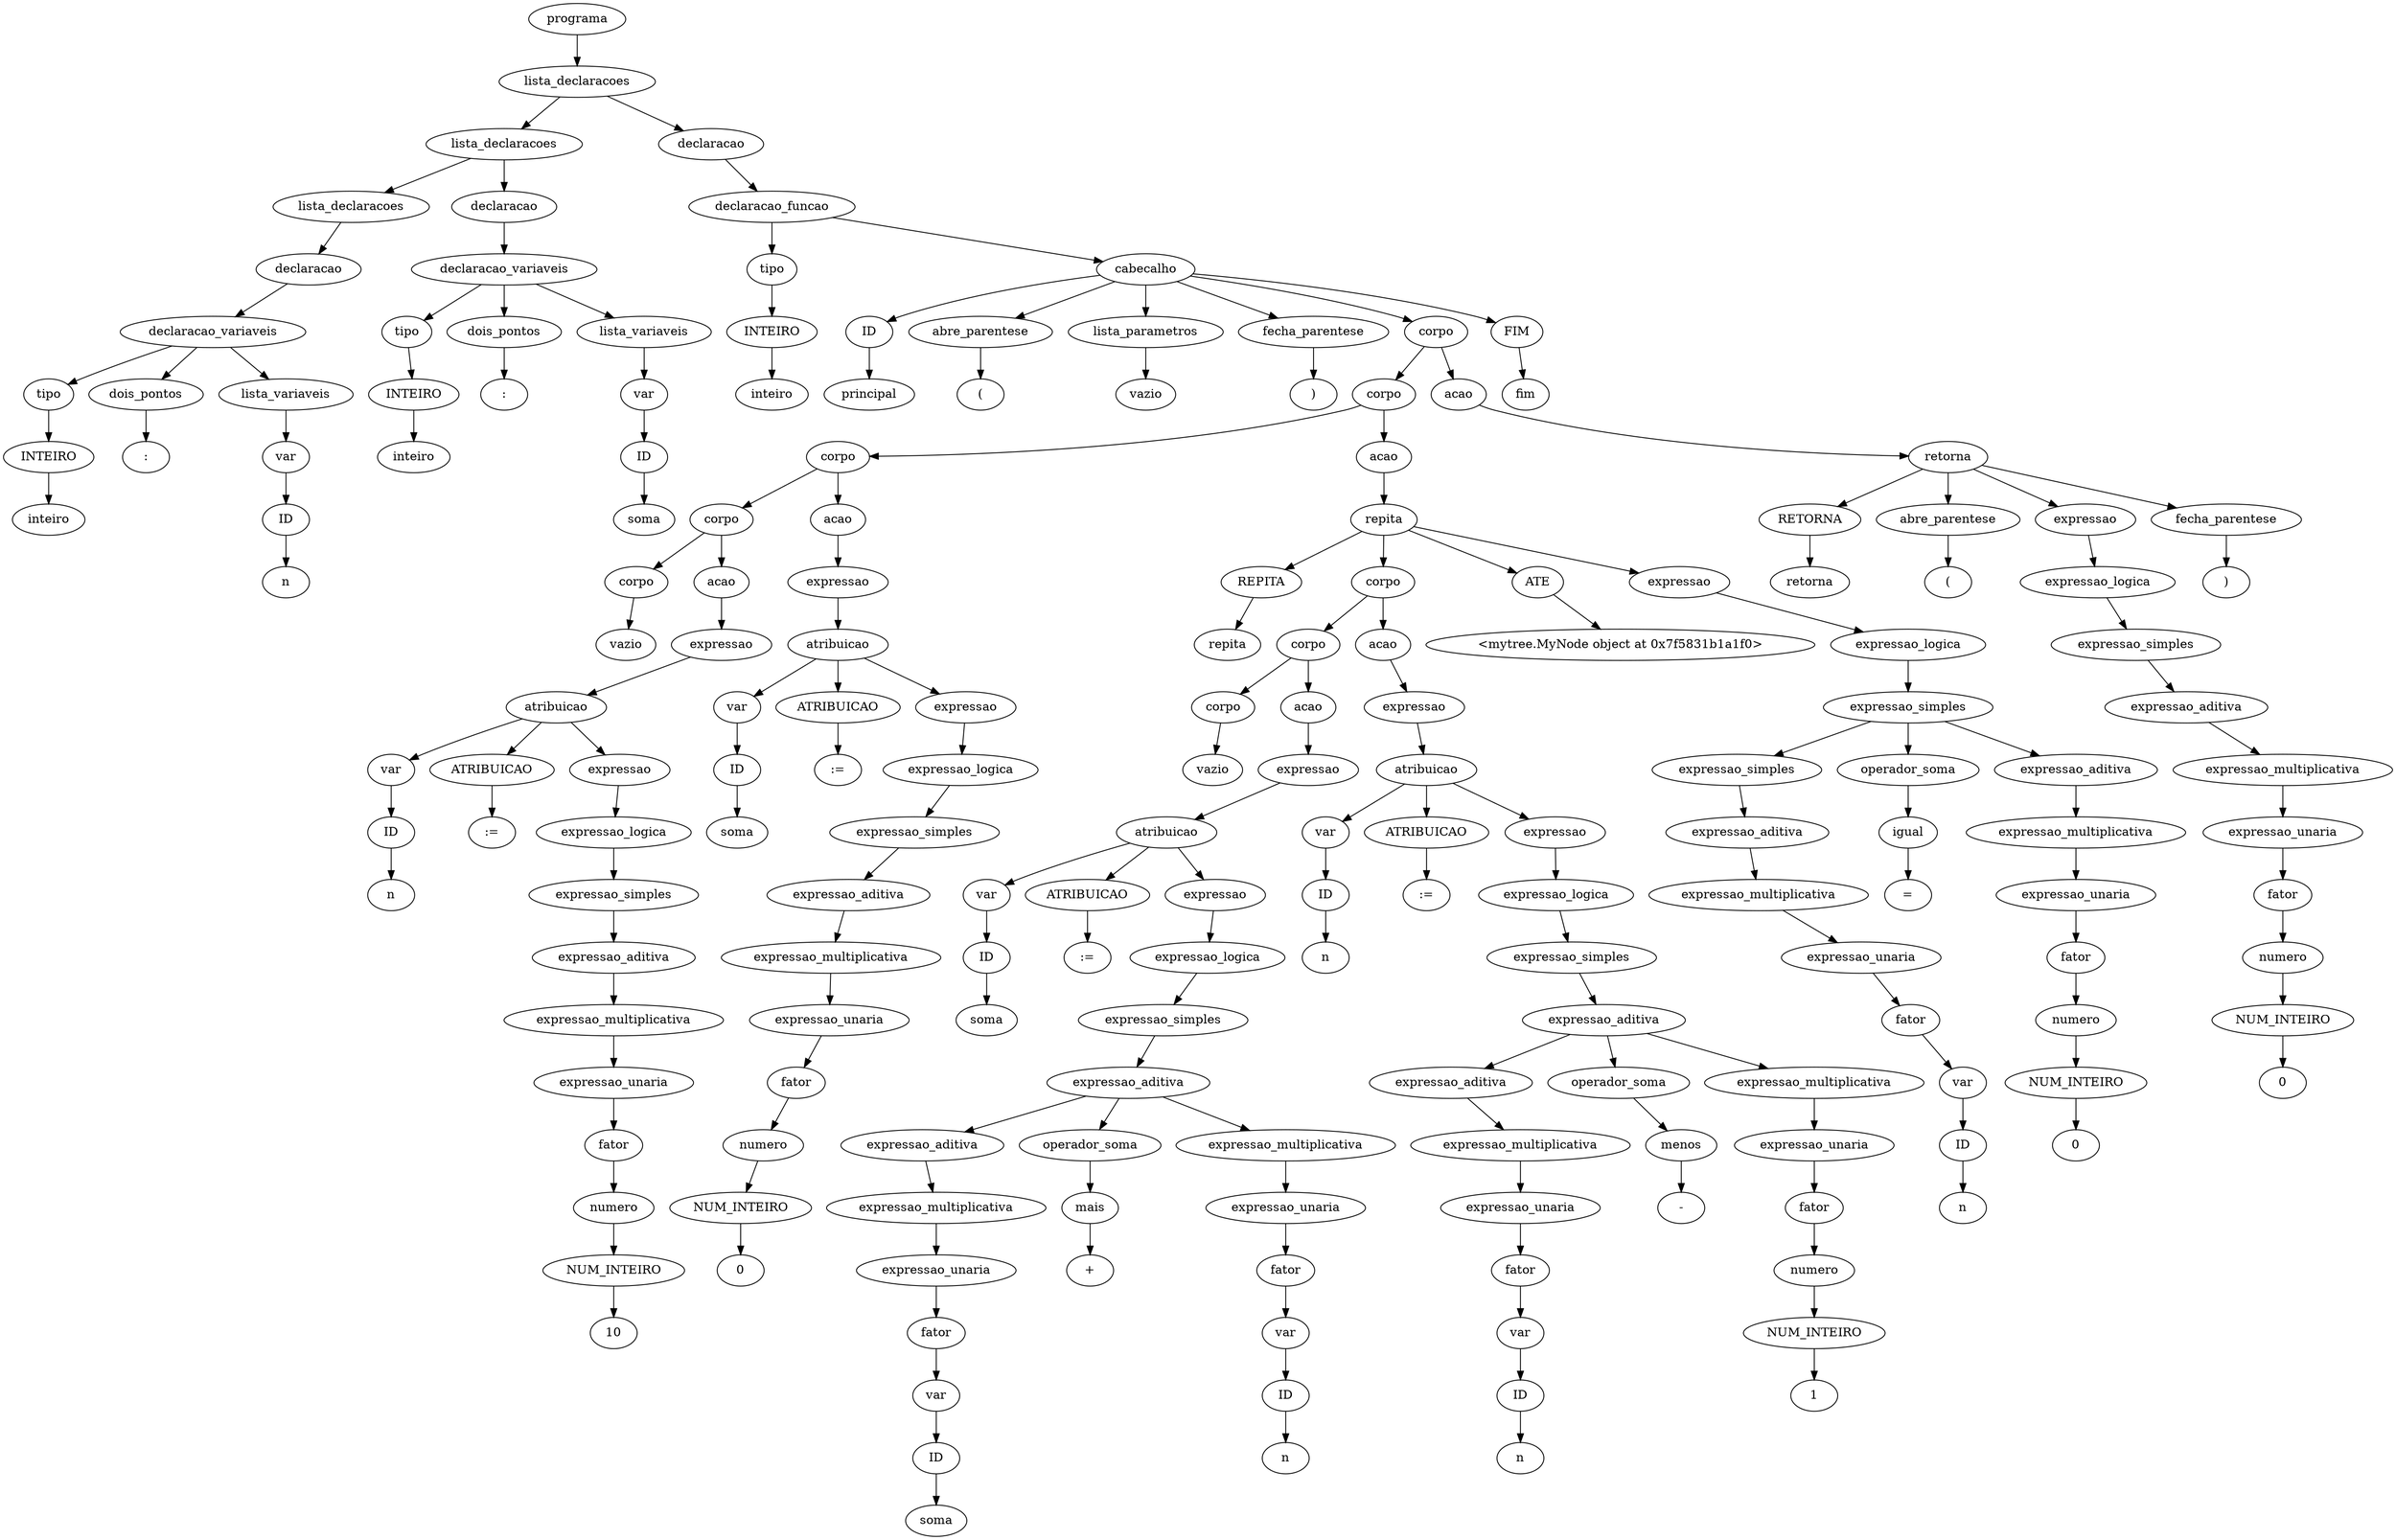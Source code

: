 digraph tree {
    "0x7f5831bb43d0" [label="programa"];
    "0x7f5831bb4d60" [label="lista_declaracoes"];
    "0x7f5831bb4220" [label="lista_declaracoes"];
    "0x7f5831be7040" [label="lista_declaracoes"];
    "0x7f58199b6e80" [label="declaracao"];
    "0x7f5819af8460" [label="declaracao_variaveis"];
    "0x7f5831be70d0" [label="tipo"];
    "0x7f5819af84f0" [label="INTEIRO"];
    "0x7f5819af8430" [label="inteiro"];
    "0x7f5831be70a0" [label="dois_pontos"];
    "0x7f5831bb42b0" [label=":"];
    "0x7f5819af84c0" [label="lista_variaveis"];
    "0x7f5819a5ad60" [label="var"];
    "0x7f5819a5ae50" [label="ID"];
    "0x7f5831bb4340" [label="n"];
    "0x7f5831bb4160" [label="declaracao"];
    "0x7f5831bb40a0" [label="declaracao_variaveis"];
    "0x7f5831bb4370" [label="tipo"];
    "0x7f5831bb40d0" [label="INTEIRO"];
    "0x7f5831bb4250" [label="inteiro"];
    "0x7f5831bb44f0" [label="dois_pontos"];
    "0x7f5831bb4520" [label=":"];
    "0x7f5831bb41f0" [label="lista_variaveis"];
    "0x7f5831bb4100" [label="var"];
    "0x7f5831bb4130" [label="ID"];
    "0x7f5831bb4430" [label="soma"];
    "0x7f5831bb4550" [label="declaracao"];
    "0x7f5831bb41c0" [label="declaracao_funcao"];
    "0x7f5819a5abe0" [label="tipo"];
    "0x7f5831be7100" [label="INTEIRO"];
    "0x7f5831bb4580" [label="inteiro"];
    "0x7f5831af1b50" [label="cabecalho"];
    "0x7f5831b1a610" [label="ID"];
    "0x7f5831b1a640" [label="principal"];
    "0x7f5831b1a430" [label="abre_parentese"];
    "0x7f5831b1a1c0" [label="("];
    "0x7f5831bb46a0" [label="lista_parametros"];
    "0x7f5831bb4460" [label="vazio"];
    "0x7f5831b1a100" [label="fecha_parentese"];
    "0x7f5831b1a670" [label=")"];
    "0x7f5831b1a3d0" [label="corpo"];
    "0x7f5831af1520" [label="corpo"];
    "0x7f5831af1100" [label="corpo"];
    "0x7f5831bb4c10" [label="corpo"];
    "0x7f5831bb47c0" [label="corpo"];
    "0x7f5831bb45b0" [label="vazio"];
    "0x7f5831bb4b20" [label="acao"];
    "0x7f5831bb47f0" [label="expressao"];
    "0x7f5831bb4ac0" [label="atribuicao"];
    "0x7f5831bb46d0" [label="var"];
    "0x7f5831bb4730" [label="ID"];
    "0x7f5831bb48b0" [label="n"];
    "0x7f5831bb4b50" [label="ATRIBUICAO"];
    "0x7f5831bb4be0" [label=":="];
    "0x7f5831bb4a90" [label="expressao"];
    "0x7f5831bb4a60" [label="expressao_logica"];
    "0x7f5831bb49a0" [label="expressao_simples"];
    "0x7f5831bb4940" [label="expressao_aditiva"];
    "0x7f5831bb4a30" [label="expressao_multiplicativa"];
    "0x7f5831bb48e0" [label="expressao_unaria"];
    "0x7f5831bb4910" [label="fator"];
    "0x7f5831bb4760" [label="numero"];
    "0x7f5831bb4700" [label="NUM_INTEIRO"];
    "0x7f5831bb4a00" [label="10"];
    "0x7f5831bb4fd0" [label="acao"];
    "0x7f5831bb4c40" [label="expressao"];
    "0x7f5831bb4f70" [label="atribuicao"];
    "0x7f5831bb4640" [label="var"];
    "0x7f5831bb4790" [label="ID"];
    "0x7f5831bb4880" [label="soma"];
    "0x7f5831af1040" [label="ATRIBUICAO"];
    "0x7f5831af10d0" [label=":="];
    "0x7f5831bb4f40" [label="expressao"];
    "0x7f5831bb4f10" [label="expressao_logica"];
    "0x7f5831bb4dc0" [label="expressao_simples"];
    "0x7f5831bb4d00" [label="expressao_aditiva"];
    "0x7f5831bb4ee0" [label="expressao_multiplicativa"];
    "0x7f5831bb4820" [label="expressao_unaria"];
    "0x7f5831bb4ca0" [label="fator"];
    "0x7f5831bb49d0" [label="numero"];
    "0x7f5831bb4970" [label="NUM_INTEIRO"];
    "0x7f5831bb4e80" [label="0"];
    "0x7f5831bb4e20" [label="acao"];
    "0x7f5831b1a160" [label="repita"];
    "0x7f5831b1a1f0" [label="REPITA"];
    "0x7f5831b1a190" [label="repita"];
    "0x7f5831af1d00" [label="corpo"];
    "0x7f5831af1790" [label="corpo"];
    "0x7f5831bb4af0" [label="corpo"];
    "0x7f5831bb4bb0" [label="vazio"];
    "0x7f5831af1760" [label="acao"];
    "0x7f5831af1190" [label="expressao"];
    "0x7f5831af1490" [label="atribuicao"];
    "0x7f5831af1130" [label="var"];
    "0x7f5831af1070" [label="ID"];
    "0x7f5831af1250" [label="soma"];
    "0x7f5831af1430" [label="ATRIBUICAO"];
    "0x7f5831af1700" [label=":="];
    "0x7f5831af16d0" [label="expressao"];
    "0x7f5831af16a0" [label="expressao_logica"];
    "0x7f5831af1400" [label="expressao_simples"];
    "0x7f5831af14f0" [label="expressao_aditiva"];
    "0x7f5831af12e0" [label="expressao_aditiva"];
    "0x7f5831af13d0" [label="expressao_multiplicativa"];
    "0x7f5831af1280" [label="expressao_unaria"];
    "0x7f5831af12b0" [label="fator"];
    "0x7f5831af1160" [label="var"];
    "0x7f5831af10a0" [label="ID"];
    "0x7f5831af13a0" [label="soma"];
    "0x7f5831af1550" [label="operador_soma"];
    "0x7f5831af1370" [label="mais"];
    "0x7f5831af1460" [label="+"];
    "0x7f5831af1670" [label="expressao_multiplicativa"];
    "0x7f5831af1580" [label="expressao_unaria"];
    "0x7f5831af14c0" [label="fator"];
    "0x7f5831af1310" [label="var"];
    "0x7f5831af1340" [label="ID"];
    "0x7f5831af1640" [label="n"];
    "0x7f5831af1cd0" [label="acao"];
    "0x7f5831af17c0" [label="expressao"];
    "0x7f5831af1a00" [label="atribuicao"];
    "0x7f5831bb4850" [label="var"];
    "0x7f5831bb4c70" [label="ID"];
    "0x7f5831af1220" [label="n"];
    "0x7f5831af19a0" [label="ATRIBUICAO"];
    "0x7f5831af1c70" [label=":="];
    "0x7f5831af1c40" [label="expressao"];
    "0x7f5831af1c10" [label="expressao_logica"];
    "0x7f5831af1970" [label="expressao_simples"];
    "0x7f5831af1a60" [label="expressao_aditiva"];
    "0x7f5831af1850" [label="expressao_aditiva"];
    "0x7f5831af1940" [label="expressao_multiplicativa"];
    "0x7f5831af11c0" [label="expressao_unaria"];
    "0x7f5831af1820" [label="fator"];
    "0x7f5831af1610" [label="var"];
    "0x7f5831af15b0" [label="ID"];
    "0x7f5831af1910" [label="n"];
    "0x7f5831af1ac0" [label="operador_soma"];
    "0x7f5831af18e0" [label="menos"];
    "0x7f5831af19d0" [label="-"];
    "0x7f5831af1be0" [label="expressao_multiplicativa"];
    "0x7f5831af1af0" [label="expressao_unaria"];
    "0x7f5831af1a30" [label="fator"];
    "0x7f5831af1880" [label="numero"];
    "0x7f5831af18b0" [label="NUM_INTEIRO"];
    "0x7f5831af1bb0" [label="1"];
    "0x7f5831b1a220" [label="ATE"];
    "0x7f5831b1a250" [label="<mytree.MyNode object at 0x7f5831b1a1f0>"];
    "0x7f5831af1f40" [label="expressao"];
    "0x7f5831af1e20" [label="expressao_logica"];
    "0x7f5831b1a040" [label="expressao_simples"];
    "0x7f5831af1dc0" [label="expressao_simples"];
    "0x7f5831af1a90" [label="expressao_aditiva"];
    "0x7f5831af1730" [label="expressao_multiplicativa"];
    "0x7f5831af1d30" [label="expressao_unaria"];
    "0x7f5831af1ca0" [label="fator"];
    "0x7f5831af15e0" [label="var"];
    "0x7f5831af11f0" [label="ID"];
    "0x7f5831af17f0" [label="n"];
    "0x7f5831af1df0" [label="operador_soma"];
    "0x7f5831af1e80" [label="igual"];
    "0x7f5831af1f70" [label="="];
    "0x7f5831af1f10" [label="expressao_aditiva"];
    "0x7f5831b1a0d0" [label="expressao_multiplicativa"];
    "0x7f5831af1fa0" [label="expressao_unaria"];
    "0x7f5831af1ee0" [label="fator"];
    "0x7f5831af1d60" [label="numero"];
    "0x7f5831af1d90" [label="NUM_INTEIRO"];
    "0x7f5831b1a0a0" [label="0"];
    "0x7f5831af1fd0" [label="acao"];
    "0x7f5831b1a370" [label="retorna"];
    "0x7f5831b1a400" [label="RETORNA"];
    "0x7f5831b1a520" [label="retorna"];
    "0x7f5831b1a550" [label="abre_parentese"];
    "0x7f5831b1a580" [label="("];
    "0x7f5831b1a340" [label="expressao"];
    "0x7f5831b1a310" [label="expressao_logica"];
    "0x7f5831b1a2e0" [label="expressao_simples"];
    "0x7f5831b1a130" [label="expressao_aditiva"];
    "0x7f5831b1a2b0" [label="expressao_multiplicativa"];
    "0x7f5831af1b80" [label="expressao_unaria"];
    "0x7f5831af1e50" [label="fator"];
    "0x7f5831bb4b80" [label="numero"];
    "0x7f5831bb4fa0" [label="NUM_INTEIRO"];
    "0x7f5831b1a280" [label="0"];
    "0x7f5831b1a5b0" [label="fecha_parentese"];
    "0x7f5831b1a5e0" [label=")"];
    "0x7f5831b1a6a0" [label="FIM"];
    "0x7f5831b1a6d0" [label="fim"];
    "0x7f5831bb43d0" -> "0x7f5831bb4d60";
    "0x7f5831bb4d60" -> "0x7f5831bb4220";
    "0x7f5831bb4d60" -> "0x7f5831bb4550";
    "0x7f5831bb4220" -> "0x7f5831be7040";
    "0x7f5831bb4220" -> "0x7f5831bb4160";
    "0x7f5831be7040" -> "0x7f58199b6e80";
    "0x7f58199b6e80" -> "0x7f5819af8460";
    "0x7f5819af8460" -> "0x7f5831be70d0";
    "0x7f5819af8460" -> "0x7f5831be70a0";
    "0x7f5819af8460" -> "0x7f5819af84c0";
    "0x7f5831be70d0" -> "0x7f5819af84f0";
    "0x7f5819af84f0" -> "0x7f5819af8430";
    "0x7f5831be70a0" -> "0x7f5831bb42b0";
    "0x7f5819af84c0" -> "0x7f5819a5ad60";
    "0x7f5819a5ad60" -> "0x7f5819a5ae50";
    "0x7f5819a5ae50" -> "0x7f5831bb4340";
    "0x7f5831bb4160" -> "0x7f5831bb40a0";
    "0x7f5831bb40a0" -> "0x7f5831bb4370";
    "0x7f5831bb40a0" -> "0x7f5831bb44f0";
    "0x7f5831bb40a0" -> "0x7f5831bb41f0";
    "0x7f5831bb4370" -> "0x7f5831bb40d0";
    "0x7f5831bb40d0" -> "0x7f5831bb4250";
    "0x7f5831bb44f0" -> "0x7f5831bb4520";
    "0x7f5831bb41f0" -> "0x7f5831bb4100";
    "0x7f5831bb4100" -> "0x7f5831bb4130";
    "0x7f5831bb4130" -> "0x7f5831bb4430";
    "0x7f5831bb4550" -> "0x7f5831bb41c0";
    "0x7f5831bb41c0" -> "0x7f5819a5abe0";
    "0x7f5831bb41c0" -> "0x7f5831af1b50";
    "0x7f5819a5abe0" -> "0x7f5831be7100";
    "0x7f5831be7100" -> "0x7f5831bb4580";
    "0x7f5831af1b50" -> "0x7f5831b1a610";
    "0x7f5831af1b50" -> "0x7f5831b1a430";
    "0x7f5831af1b50" -> "0x7f5831bb46a0";
    "0x7f5831af1b50" -> "0x7f5831b1a100";
    "0x7f5831af1b50" -> "0x7f5831b1a3d0";
    "0x7f5831af1b50" -> "0x7f5831b1a6a0";
    "0x7f5831b1a610" -> "0x7f5831b1a640";
    "0x7f5831b1a430" -> "0x7f5831b1a1c0";
    "0x7f5831bb46a0" -> "0x7f5831bb4460";
    "0x7f5831b1a100" -> "0x7f5831b1a670";
    "0x7f5831b1a3d0" -> "0x7f5831af1520";
    "0x7f5831b1a3d0" -> "0x7f5831af1fd0";
    "0x7f5831af1520" -> "0x7f5831af1100";
    "0x7f5831af1520" -> "0x7f5831bb4e20";
    "0x7f5831af1100" -> "0x7f5831bb4c10";
    "0x7f5831af1100" -> "0x7f5831bb4fd0";
    "0x7f5831bb4c10" -> "0x7f5831bb47c0";
    "0x7f5831bb4c10" -> "0x7f5831bb4b20";
    "0x7f5831bb47c0" -> "0x7f5831bb45b0";
    "0x7f5831bb4b20" -> "0x7f5831bb47f0";
    "0x7f5831bb47f0" -> "0x7f5831bb4ac0";
    "0x7f5831bb4ac0" -> "0x7f5831bb46d0";
    "0x7f5831bb4ac0" -> "0x7f5831bb4b50";
    "0x7f5831bb4ac0" -> "0x7f5831bb4a90";
    "0x7f5831bb46d0" -> "0x7f5831bb4730";
    "0x7f5831bb4730" -> "0x7f5831bb48b0";
    "0x7f5831bb4b50" -> "0x7f5831bb4be0";
    "0x7f5831bb4a90" -> "0x7f5831bb4a60";
    "0x7f5831bb4a60" -> "0x7f5831bb49a0";
    "0x7f5831bb49a0" -> "0x7f5831bb4940";
    "0x7f5831bb4940" -> "0x7f5831bb4a30";
    "0x7f5831bb4a30" -> "0x7f5831bb48e0";
    "0x7f5831bb48e0" -> "0x7f5831bb4910";
    "0x7f5831bb4910" -> "0x7f5831bb4760";
    "0x7f5831bb4760" -> "0x7f5831bb4700";
    "0x7f5831bb4700" -> "0x7f5831bb4a00";
    "0x7f5831bb4fd0" -> "0x7f5831bb4c40";
    "0x7f5831bb4c40" -> "0x7f5831bb4f70";
    "0x7f5831bb4f70" -> "0x7f5831bb4640";
    "0x7f5831bb4f70" -> "0x7f5831af1040";
    "0x7f5831bb4f70" -> "0x7f5831bb4f40";
    "0x7f5831bb4640" -> "0x7f5831bb4790";
    "0x7f5831bb4790" -> "0x7f5831bb4880";
    "0x7f5831af1040" -> "0x7f5831af10d0";
    "0x7f5831bb4f40" -> "0x7f5831bb4f10";
    "0x7f5831bb4f10" -> "0x7f5831bb4dc0";
    "0x7f5831bb4dc0" -> "0x7f5831bb4d00";
    "0x7f5831bb4d00" -> "0x7f5831bb4ee0";
    "0x7f5831bb4ee0" -> "0x7f5831bb4820";
    "0x7f5831bb4820" -> "0x7f5831bb4ca0";
    "0x7f5831bb4ca0" -> "0x7f5831bb49d0";
    "0x7f5831bb49d0" -> "0x7f5831bb4970";
    "0x7f5831bb4970" -> "0x7f5831bb4e80";
    "0x7f5831bb4e20" -> "0x7f5831b1a160";
    "0x7f5831b1a160" -> "0x7f5831b1a1f0";
    "0x7f5831b1a160" -> "0x7f5831af1d00";
    "0x7f5831b1a160" -> "0x7f5831b1a220";
    "0x7f5831b1a160" -> "0x7f5831af1f40";
    "0x7f5831b1a1f0" -> "0x7f5831b1a190";
    "0x7f5831af1d00" -> "0x7f5831af1790";
    "0x7f5831af1d00" -> "0x7f5831af1cd0";
    "0x7f5831af1790" -> "0x7f5831bb4af0";
    "0x7f5831af1790" -> "0x7f5831af1760";
    "0x7f5831bb4af0" -> "0x7f5831bb4bb0";
    "0x7f5831af1760" -> "0x7f5831af1190";
    "0x7f5831af1190" -> "0x7f5831af1490";
    "0x7f5831af1490" -> "0x7f5831af1130";
    "0x7f5831af1490" -> "0x7f5831af1430";
    "0x7f5831af1490" -> "0x7f5831af16d0";
    "0x7f5831af1130" -> "0x7f5831af1070";
    "0x7f5831af1070" -> "0x7f5831af1250";
    "0x7f5831af1430" -> "0x7f5831af1700";
    "0x7f5831af16d0" -> "0x7f5831af16a0";
    "0x7f5831af16a0" -> "0x7f5831af1400";
    "0x7f5831af1400" -> "0x7f5831af14f0";
    "0x7f5831af14f0" -> "0x7f5831af12e0";
    "0x7f5831af14f0" -> "0x7f5831af1550";
    "0x7f5831af14f0" -> "0x7f5831af1670";
    "0x7f5831af12e0" -> "0x7f5831af13d0";
    "0x7f5831af13d0" -> "0x7f5831af1280";
    "0x7f5831af1280" -> "0x7f5831af12b0";
    "0x7f5831af12b0" -> "0x7f5831af1160";
    "0x7f5831af1160" -> "0x7f5831af10a0";
    "0x7f5831af10a0" -> "0x7f5831af13a0";
    "0x7f5831af1550" -> "0x7f5831af1370";
    "0x7f5831af1370" -> "0x7f5831af1460";
    "0x7f5831af1670" -> "0x7f5831af1580";
    "0x7f5831af1580" -> "0x7f5831af14c0";
    "0x7f5831af14c0" -> "0x7f5831af1310";
    "0x7f5831af1310" -> "0x7f5831af1340";
    "0x7f5831af1340" -> "0x7f5831af1640";
    "0x7f5831af1cd0" -> "0x7f5831af17c0";
    "0x7f5831af17c0" -> "0x7f5831af1a00";
    "0x7f5831af1a00" -> "0x7f5831bb4850";
    "0x7f5831af1a00" -> "0x7f5831af19a0";
    "0x7f5831af1a00" -> "0x7f5831af1c40";
    "0x7f5831bb4850" -> "0x7f5831bb4c70";
    "0x7f5831bb4c70" -> "0x7f5831af1220";
    "0x7f5831af19a0" -> "0x7f5831af1c70";
    "0x7f5831af1c40" -> "0x7f5831af1c10";
    "0x7f5831af1c10" -> "0x7f5831af1970";
    "0x7f5831af1970" -> "0x7f5831af1a60";
    "0x7f5831af1a60" -> "0x7f5831af1850";
    "0x7f5831af1a60" -> "0x7f5831af1ac0";
    "0x7f5831af1a60" -> "0x7f5831af1be0";
    "0x7f5831af1850" -> "0x7f5831af1940";
    "0x7f5831af1940" -> "0x7f5831af11c0";
    "0x7f5831af11c0" -> "0x7f5831af1820";
    "0x7f5831af1820" -> "0x7f5831af1610";
    "0x7f5831af1610" -> "0x7f5831af15b0";
    "0x7f5831af15b0" -> "0x7f5831af1910";
    "0x7f5831af1ac0" -> "0x7f5831af18e0";
    "0x7f5831af18e0" -> "0x7f5831af19d0";
    "0x7f5831af1be0" -> "0x7f5831af1af0";
    "0x7f5831af1af0" -> "0x7f5831af1a30";
    "0x7f5831af1a30" -> "0x7f5831af1880";
    "0x7f5831af1880" -> "0x7f5831af18b0";
    "0x7f5831af18b0" -> "0x7f5831af1bb0";
    "0x7f5831b1a220" -> "0x7f5831b1a250";
    "0x7f5831af1f40" -> "0x7f5831af1e20";
    "0x7f5831af1e20" -> "0x7f5831b1a040";
    "0x7f5831b1a040" -> "0x7f5831af1dc0";
    "0x7f5831b1a040" -> "0x7f5831af1df0";
    "0x7f5831b1a040" -> "0x7f5831af1f10";
    "0x7f5831af1dc0" -> "0x7f5831af1a90";
    "0x7f5831af1a90" -> "0x7f5831af1730";
    "0x7f5831af1730" -> "0x7f5831af1d30";
    "0x7f5831af1d30" -> "0x7f5831af1ca0";
    "0x7f5831af1ca0" -> "0x7f5831af15e0";
    "0x7f5831af15e0" -> "0x7f5831af11f0";
    "0x7f5831af11f0" -> "0x7f5831af17f0";
    "0x7f5831af1df0" -> "0x7f5831af1e80";
    "0x7f5831af1e80" -> "0x7f5831af1f70";
    "0x7f5831af1f10" -> "0x7f5831b1a0d0";
    "0x7f5831b1a0d0" -> "0x7f5831af1fa0";
    "0x7f5831af1fa0" -> "0x7f5831af1ee0";
    "0x7f5831af1ee0" -> "0x7f5831af1d60";
    "0x7f5831af1d60" -> "0x7f5831af1d90";
    "0x7f5831af1d90" -> "0x7f5831b1a0a0";
    "0x7f5831af1fd0" -> "0x7f5831b1a370";
    "0x7f5831b1a370" -> "0x7f5831b1a400";
    "0x7f5831b1a370" -> "0x7f5831b1a550";
    "0x7f5831b1a370" -> "0x7f5831b1a340";
    "0x7f5831b1a370" -> "0x7f5831b1a5b0";
    "0x7f5831b1a400" -> "0x7f5831b1a520";
    "0x7f5831b1a550" -> "0x7f5831b1a580";
    "0x7f5831b1a340" -> "0x7f5831b1a310";
    "0x7f5831b1a310" -> "0x7f5831b1a2e0";
    "0x7f5831b1a2e0" -> "0x7f5831b1a130";
    "0x7f5831b1a130" -> "0x7f5831b1a2b0";
    "0x7f5831b1a2b0" -> "0x7f5831af1b80";
    "0x7f5831af1b80" -> "0x7f5831af1e50";
    "0x7f5831af1e50" -> "0x7f5831bb4b80";
    "0x7f5831bb4b80" -> "0x7f5831bb4fa0";
    "0x7f5831bb4fa0" -> "0x7f5831b1a280";
    "0x7f5831b1a5b0" -> "0x7f5831b1a5e0";
    "0x7f5831b1a6a0" -> "0x7f5831b1a6d0";
}
